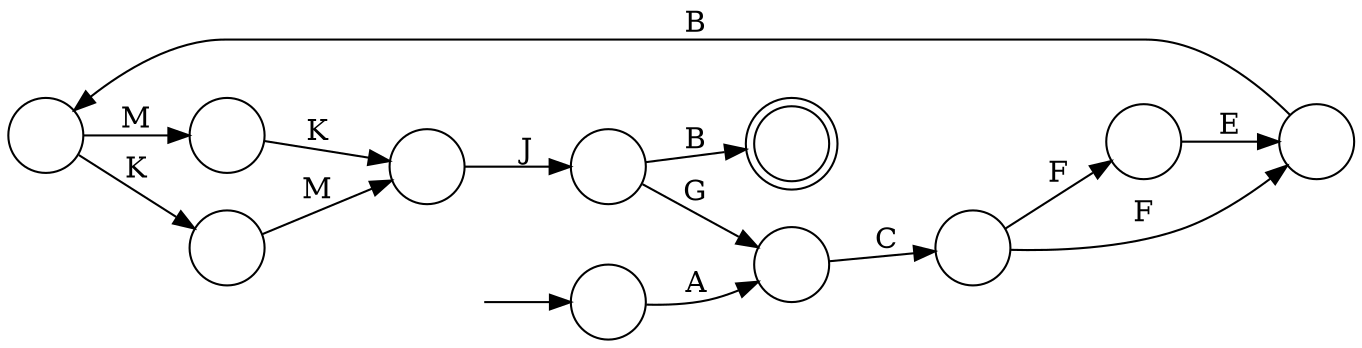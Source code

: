 digraph Automaton {
rankdir=LR;
0 [shape=circle, label=""];
0 -> 1 [label=M];
0 -> 7 [label=K];
1 [shape=circle, label=""];
1 -> 6 [label=K];
2 [shape=circle, label=""];
2 -> 5 [label=E];
3 [shape=doublecircle, label=""];
4 [shape=circle, label=""];
4 -> 5 [label=F];
4 -> 2 [label=F];
5 [shape=circle, label=""];
5 -> 0 [label=B];
6 [shape=circle, label=""];
6 -> 8 [label=J];
7 [shape=circle, label=""];
7 -> 6 [label=M];
8 [shape=circle, label=""];
8 -> 3 [label=B];
8 -> 9 [label=G];
9 [shape=circle, label=""];
9 -> 4 [label=C];
10 [shape=circle, label=""];
initial [shape=plaintext, label=""];
initial -> 10;
10 -> 9 [label=A];
}
